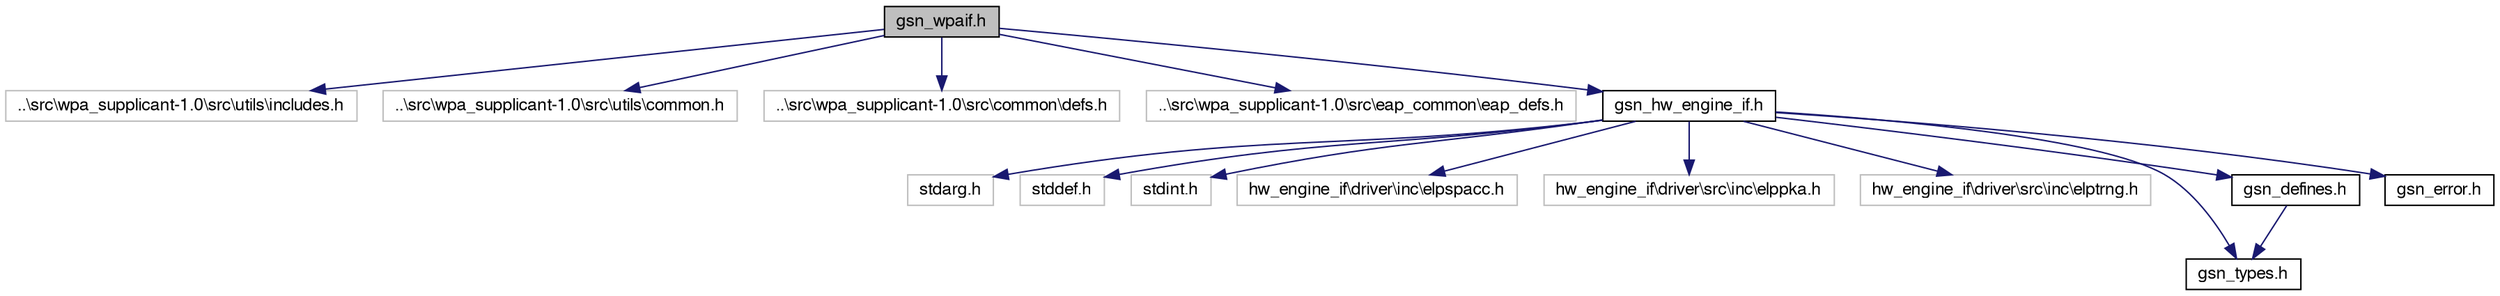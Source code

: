 digraph G
{
  edge [fontname="FreeSans",fontsize="12",labelfontname="FreeSans",labelfontsize="12"];
  node [fontname="FreeSans",fontsize="12",shape=record];
  Node1 [label="gsn_wpaif.h",height=0.2,width=0.4,color="black", fillcolor="grey75", style="filled" fontcolor="black"];
  Node1 -> Node2 [color="midnightblue",fontsize="12",style="solid",fontname="FreeSans"];
  Node2 [label="..\\src\\wpa_supplicant-1.0\\src\\utils\\includes.h",height=0.2,width=0.4,color="grey75", fillcolor="white", style="filled"];
  Node1 -> Node3 [color="midnightblue",fontsize="12",style="solid",fontname="FreeSans"];
  Node3 [label="..\\src\\wpa_supplicant-1.0\\src\\utils\\common.h",height=0.2,width=0.4,color="grey75", fillcolor="white", style="filled"];
  Node1 -> Node4 [color="midnightblue",fontsize="12",style="solid",fontname="FreeSans"];
  Node4 [label="..\\src\\wpa_supplicant-1.0\\src\\common\\defs.h",height=0.2,width=0.4,color="grey75", fillcolor="white", style="filled"];
  Node1 -> Node5 [color="midnightblue",fontsize="12",style="solid",fontname="FreeSans"];
  Node5 [label="..\\src\\wpa_supplicant-1.0\\src\\eap_common\\eap_defs.h",height=0.2,width=0.4,color="grey75", fillcolor="white", style="filled"];
  Node1 -> Node6 [color="midnightblue",fontsize="12",style="solid",fontname="FreeSans"];
  Node6 [label="gsn_hw_engine_if.h",height=0.2,width=0.4,color="black", fillcolor="white", style="filled",URL="$a00532.html",tooltip="GSN HEIF module. This file contains the HW Engine IF specific definitions."];
  Node6 -> Node7 [color="midnightblue",fontsize="12",style="solid",fontname="FreeSans"];
  Node7 [label="stdarg.h",height=0.2,width=0.4,color="grey75", fillcolor="white", style="filled"];
  Node6 -> Node8 [color="midnightblue",fontsize="12",style="solid",fontname="FreeSans"];
  Node8 [label="stddef.h",height=0.2,width=0.4,color="grey75", fillcolor="white", style="filled"];
  Node6 -> Node9 [color="midnightblue",fontsize="12",style="solid",fontname="FreeSans"];
  Node9 [label="stdint.h",height=0.2,width=0.4,color="grey75", fillcolor="white", style="filled"];
  Node6 -> Node10 [color="midnightblue",fontsize="12",style="solid",fontname="FreeSans"];
  Node10 [label="hw_engine_if\\driver\\inc\\elpspacc.h",height=0.2,width=0.4,color="grey75", fillcolor="white", style="filled"];
  Node6 -> Node11 [color="midnightblue",fontsize="12",style="solid",fontname="FreeSans"];
  Node11 [label="hw_engine_if\\driver\\src\\inc\\elppka.h",height=0.2,width=0.4,color="grey75", fillcolor="white", style="filled"];
  Node6 -> Node12 [color="midnightblue",fontsize="12",style="solid",fontname="FreeSans"];
  Node12 [label="hw_engine_if\\driver\\src\\inc\\elptrng.h",height=0.2,width=0.4,color="grey75", fillcolor="white", style="filled"];
  Node6 -> Node13 [color="midnightblue",fontsize="12",style="solid",fontname="FreeSans"];
  Node13 [label="gsn_types.h",height=0.2,width=0.4,color="black", fillcolor="white", style="filled",URL="$a00621.html",tooltip="GSN Basic types. This file contains the basic types."];
  Node6 -> Node14 [color="midnightblue",fontsize="12",style="solid",fontname="FreeSans"];
  Node14 [label="gsn_defines.h",height=0.2,width=0.4,color="black", fillcolor="white", style="filled",URL="$a00498.html",tooltip="GSN General Definitions. This file contains general definitions."];
  Node14 -> Node13 [color="midnightblue",fontsize="12",style="solid",fontname="FreeSans"];
  Node6 -> Node15 [color="midnightblue",fontsize="12",style="solid",fontname="FreeSans"];
  Node15 [label="gsn_error.h",height=0.2,width=0.4,color="black", fillcolor="white", style="filled",URL="$a00510.html",tooltip="GSN Error Codes. This file contains the error codes used throughout the GSN software."];
}

